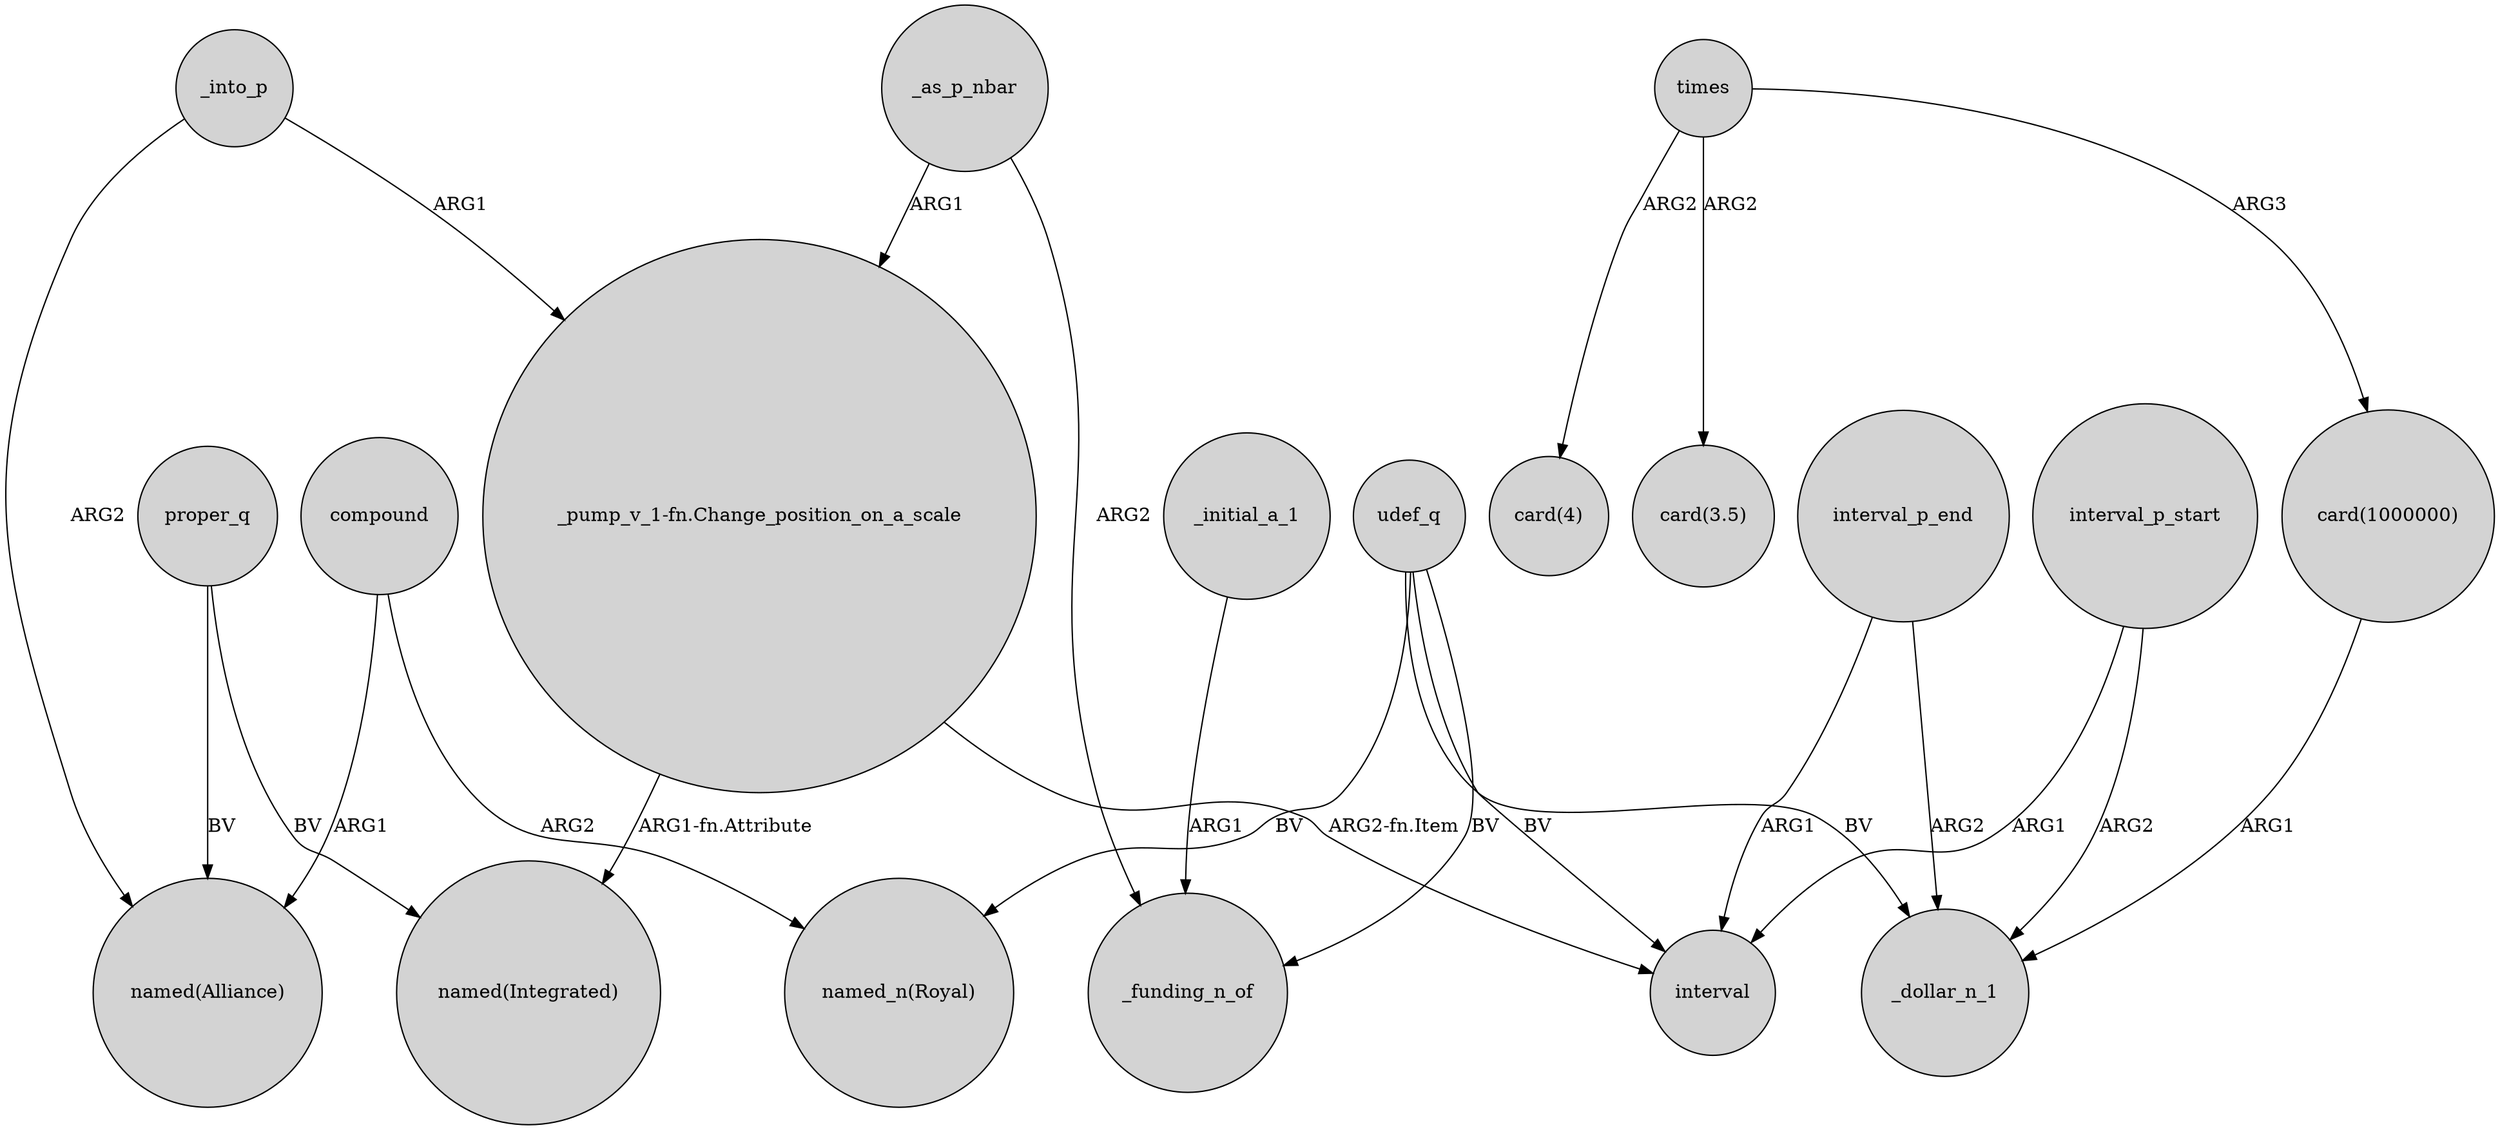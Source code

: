 digraph {
	node [shape=circle style=filled]
	_into_p -> "named(Alliance)" [label=ARG2]
	times -> "card(1000000)" [label=ARG3]
	_as_p_nbar -> "_pump_v_1-fn.Change_position_on_a_scale" [label=ARG1]
	udef_q -> interval [label=BV]
	interval_p_start -> interval [label=ARG1]
	proper_q -> "named(Alliance)" [label=BV]
	"_pump_v_1-fn.Change_position_on_a_scale" -> "named(Integrated)" [label="ARG1-fn.Attribute"]
	times -> "card(4)" [label=ARG2]
	udef_q -> "named_n(Royal)" [label=BV]
	proper_q -> "named(Integrated)" [label=BV]
	compound -> "named_n(Royal)" [label=ARG2]
	"_pump_v_1-fn.Change_position_on_a_scale" -> interval [label="ARG2-fn.Item"]
	_as_p_nbar -> _funding_n_of [label=ARG2]
	udef_q -> _dollar_n_1 [label=BV]
	_into_p -> "_pump_v_1-fn.Change_position_on_a_scale" [label=ARG1]
	"card(1000000)" -> _dollar_n_1 [label=ARG1]
	interval_p_end -> interval [label=ARG1]
	interval_p_end -> _dollar_n_1 [label=ARG2]
	_initial_a_1 -> _funding_n_of [label=ARG1]
	compound -> "named(Alliance)" [label=ARG1]
	times -> "card(3.5)" [label=ARG2]
	udef_q -> _funding_n_of [label=BV]
	interval_p_start -> _dollar_n_1 [label=ARG2]
}
